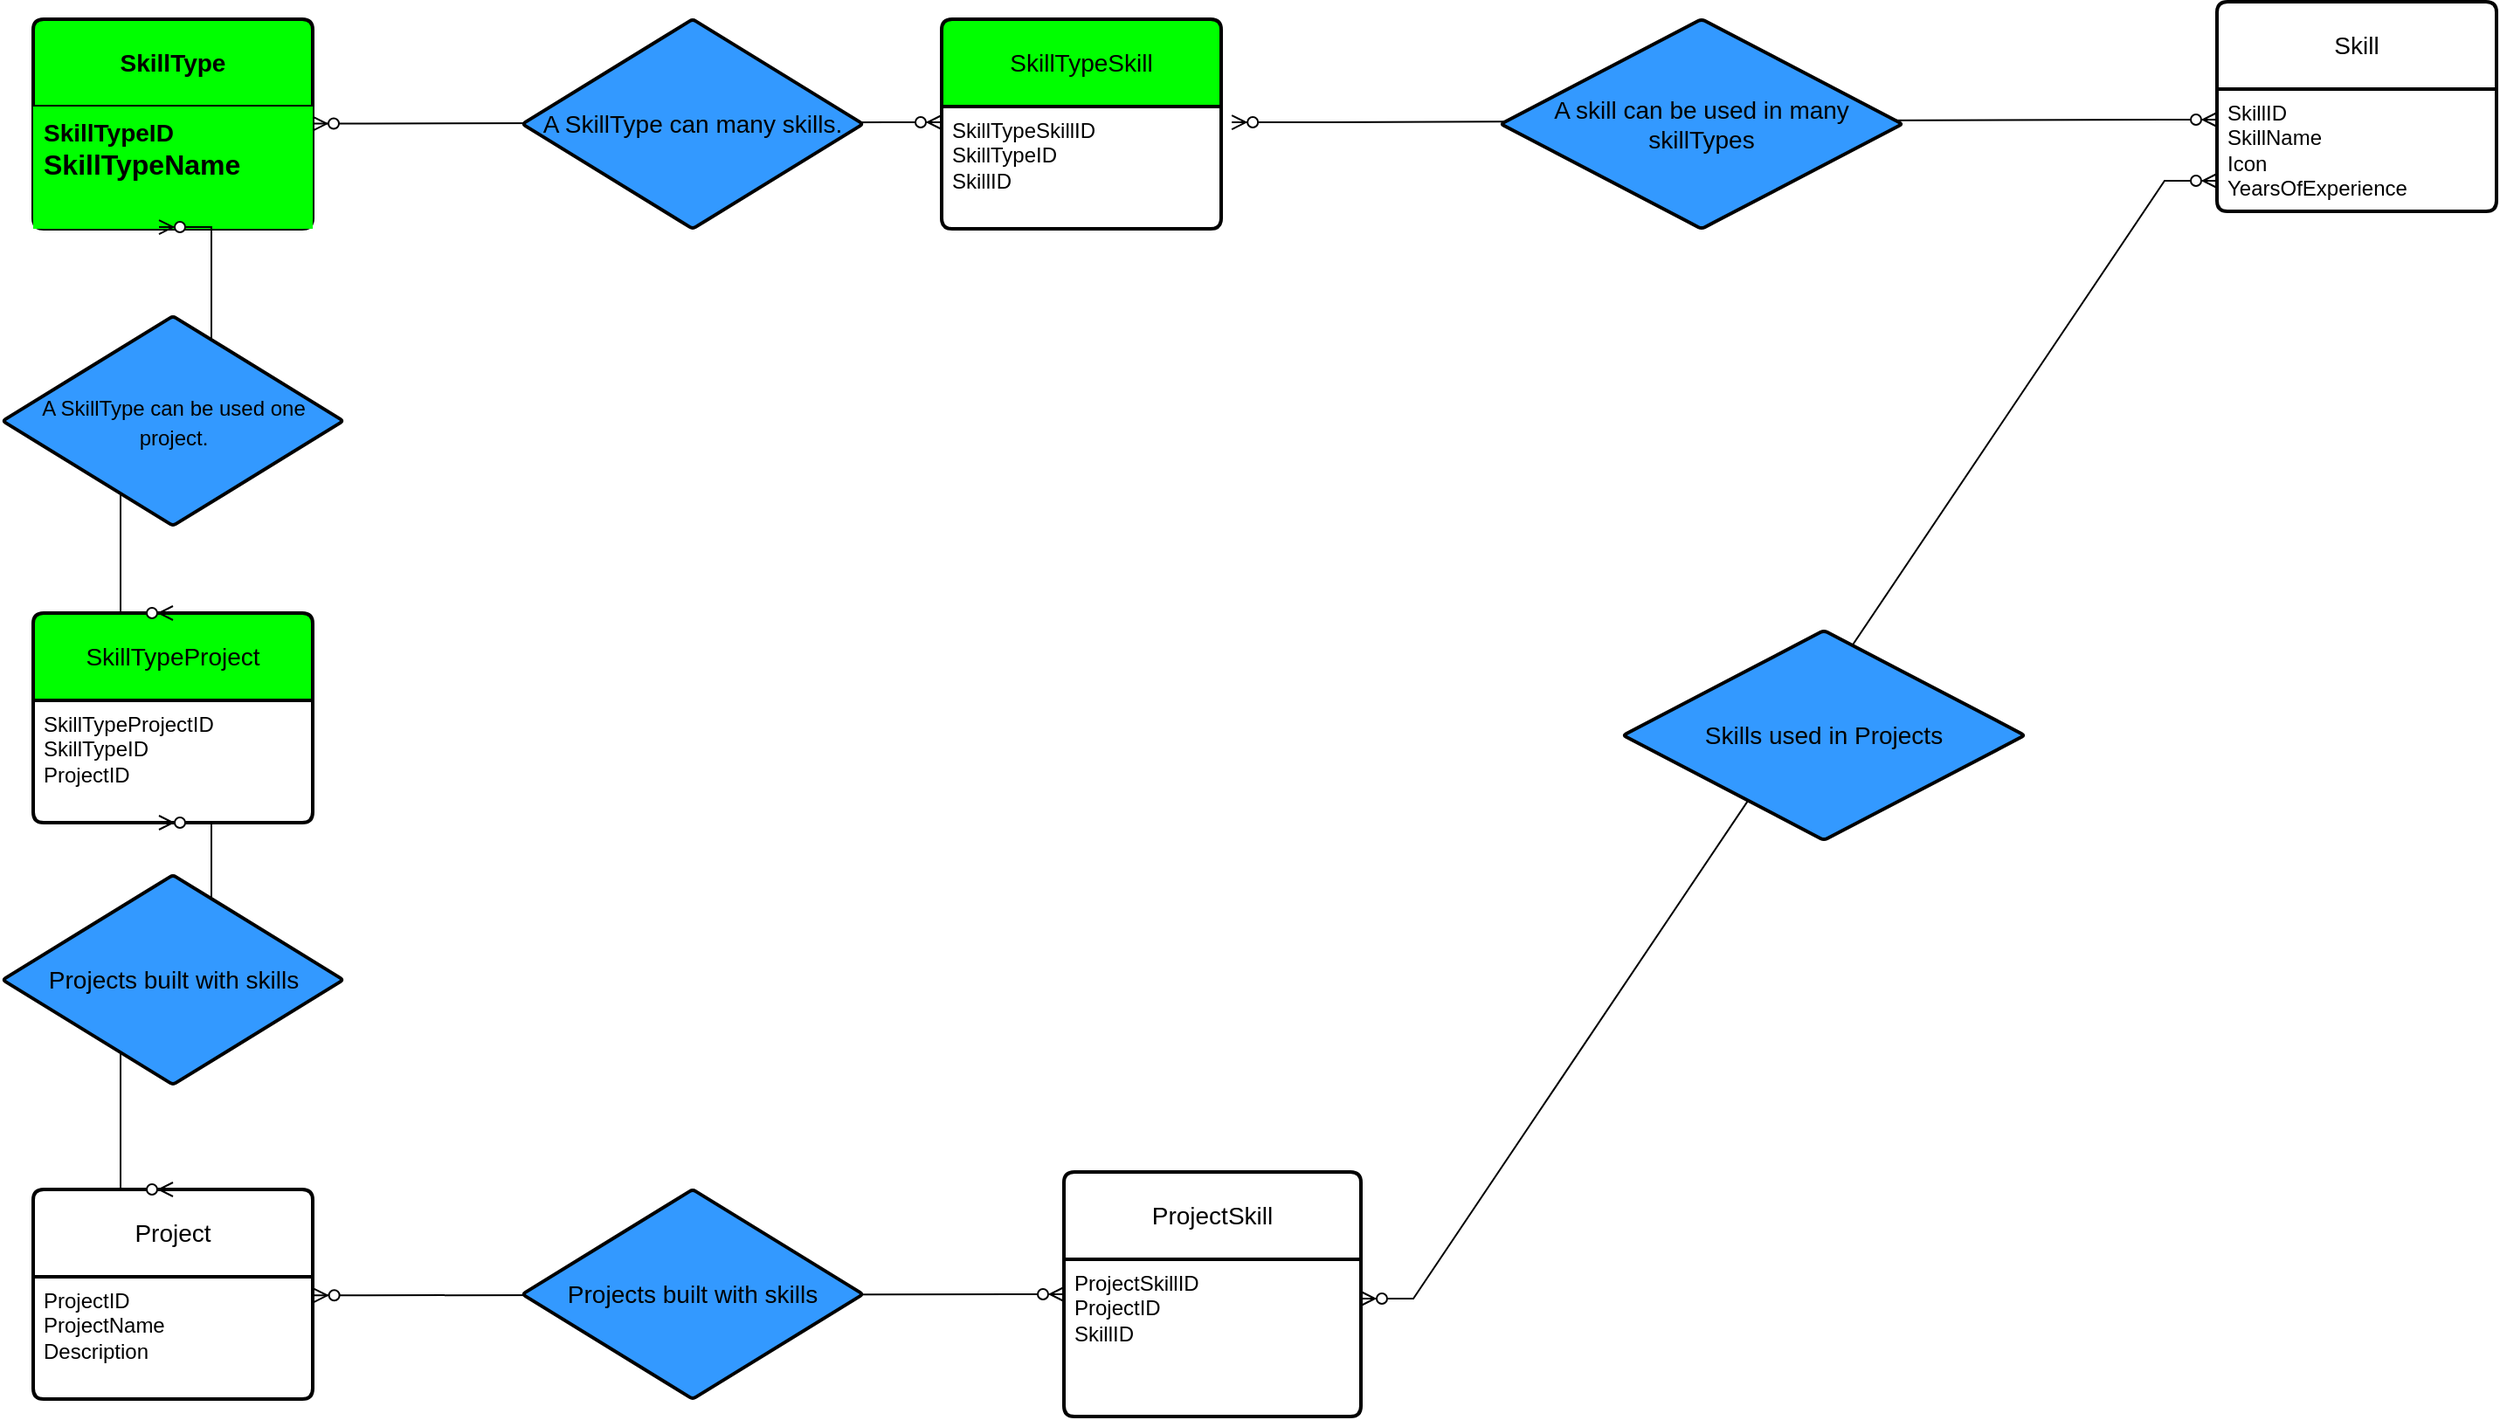 <mxfile version="24.9.0">
  <diagram id="R2lEEEUBdFMjLlhIrx00" name="Page-1">
    <mxGraphModel dx="2557" dy="1041" grid="1" gridSize="10" guides="1" tooltips="1" connect="1" arrows="1" fold="1" page="1" pageScale="1" pageWidth="850" pageHeight="1100" math="0" shadow="0" extFonts="Permanent Marker^https://fonts.googleapis.com/css?family=Permanent+Marker">
      <root>
        <mxCell id="0" />
        <mxCell id="1" parent="0" />
        <mxCell id="2te_wfa_4X3YV4hR2Sw0-1" value="Skill" style="swimlane;childLayout=stackLayout;horizontal=1;startSize=50;horizontalStack=0;rounded=1;fontSize=14;fontStyle=0;strokeWidth=2;resizeParent=0;resizeLast=1;shadow=0;dashed=0;align=center;arcSize=4;whiteSpace=wrap;html=1;" vertex="1" parent="1">
          <mxGeometry x="1260" y="50" width="160" height="120" as="geometry" />
        </mxCell>
        <mxCell id="2te_wfa_4X3YV4hR2Sw0-2" value="SkillID&lt;div&gt;SkillName&lt;/div&gt;&lt;div&gt;Icon&lt;/div&gt;&lt;div&gt;YearsOfExperience&lt;/div&gt;" style="align=left;strokeColor=none;fillColor=none;spacingLeft=4;fontSize=12;verticalAlign=top;resizable=0;rotatable=0;part=1;html=1;" vertex="1" parent="2te_wfa_4X3YV4hR2Sw0-1">
          <mxGeometry y="50" width="160" height="70" as="geometry" />
        </mxCell>
        <mxCell id="2te_wfa_4X3YV4hR2Sw0-3" value="ProjectSkill" style="swimlane;childLayout=stackLayout;horizontal=1;startSize=50;horizontalStack=0;rounded=1;fontSize=14;fontStyle=0;strokeWidth=2;resizeParent=0;resizeLast=1;shadow=0;dashed=0;align=center;arcSize=4;whiteSpace=wrap;html=1;" vertex="1" parent="1">
          <mxGeometry x="600" y="720" width="170" height="140" as="geometry" />
        </mxCell>
        <mxCell id="2te_wfa_4X3YV4hR2Sw0-4" value="ProjectSkillID&lt;div&gt;ProjectID&lt;/div&gt;&lt;div&gt;SkillID&lt;/div&gt;" style="align=left;strokeColor=none;fillColor=none;spacingLeft=4;fontSize=12;verticalAlign=top;resizable=1;rotatable=0;part=1;html=1;" vertex="1" parent="2te_wfa_4X3YV4hR2Sw0-3">
          <mxGeometry y="50" width="170" height="90" as="geometry" />
        </mxCell>
        <mxCell id="2te_wfa_4X3YV4hR2Sw0-5" value="" style="edgeStyle=entityRelationEdgeStyle;fontSize=12;html=1;endArrow=ERzeroToMany;endFill=1;startArrow=ERzeroToMany;rounded=0;entryX=0;entryY=0.25;entryDx=0;entryDy=0;exitX=1.038;exitY=0.129;exitDx=0;exitDy=0;exitPerimeter=0;" edge="1" parent="1" source="2te_wfa_4X3YV4hR2Sw0-15" target="2te_wfa_4X3YV4hR2Sw0-2">
          <mxGeometry width="100" height="100" relative="1" as="geometry">
            <mxPoint x="850" y="123" as="sourcePoint" />
            <mxPoint x="230" y="590" as="targetPoint" />
            <Array as="points">
              <mxPoint x="60" y="530" />
            </Array>
          </mxGeometry>
        </mxCell>
        <mxCell id="2te_wfa_4X3YV4hR2Sw0-10" value="Project" style="swimlane;childLayout=stackLayout;horizontal=1;startSize=50;horizontalStack=0;rounded=1;fontSize=14;fontStyle=0;strokeWidth=2;resizeParent=0;resizeLast=1;shadow=0;dashed=0;align=center;arcSize=4;whiteSpace=wrap;html=1;" vertex="1" parent="1">
          <mxGeometry x="10" y="730" width="160" height="120" as="geometry" />
        </mxCell>
        <mxCell id="2te_wfa_4X3YV4hR2Sw0-11" value="ProjectID&lt;div&gt;ProjectName&lt;/div&gt;&lt;div&gt;Description&lt;/div&gt;&lt;div&gt;&lt;br&gt;&lt;/div&gt;" style="align=left;strokeColor=none;fillColor=none;spacingLeft=4;fontSize=12;verticalAlign=top;resizable=0;rotatable=0;part=1;html=1;" vertex="1" parent="2te_wfa_4X3YV4hR2Sw0-10">
          <mxGeometry y="50" width="160" height="70" as="geometry" />
        </mxCell>
        <mxCell id="2te_wfa_4X3YV4hR2Sw0-14" value="SkillTypeSkill" style="swimlane;childLayout=stackLayout;horizontal=1;startSize=50;horizontalStack=0;rounded=1;fontSize=14;fontStyle=0;strokeWidth=2;resizeParent=0;resizeLast=1;shadow=0;dashed=0;align=center;arcSize=4;whiteSpace=wrap;html=1;fillColor=#00FF00;" vertex="1" parent="1">
          <mxGeometry x="530" y="60" width="160" height="120" as="geometry" />
        </mxCell>
        <mxCell id="2te_wfa_4X3YV4hR2Sw0-15" value="SkillTypeSkillID&lt;div&gt;SkillTypeID&lt;/div&gt;&lt;div&gt;SkillID&lt;/div&gt;" style="align=left;strokeColor=none;fillColor=none;spacingLeft=4;fontSize=12;verticalAlign=top;resizable=0;rotatable=0;part=1;html=1;" vertex="1" parent="2te_wfa_4X3YV4hR2Sw0-14">
          <mxGeometry y="50" width="160" height="70" as="geometry" />
        </mxCell>
        <mxCell id="2te_wfa_4X3YV4hR2Sw0-19" value="" style="edgeStyle=entityRelationEdgeStyle;fontSize=12;html=1;endArrow=ERzeroToMany;endFill=1;startArrow=ERzeroToMany;rounded=0;" edge="1" parent="1">
          <mxGeometry width="100" height="100" relative="1" as="geometry">
            <mxPoint x="170" y="119.76" as="sourcePoint" />
            <mxPoint x="530" y="119" as="targetPoint" />
            <Array as="points">
              <mxPoint x="-555" y="508.76" />
            </Array>
          </mxGeometry>
        </mxCell>
        <mxCell id="2te_wfa_4X3YV4hR2Sw0-20" value="&lt;b&gt;&lt;font style=&quot;font-size: 14px;&quot;&gt;SkillType&lt;/font&gt;&lt;/b&gt;" style="swimlane;childLayout=stackLayout;horizontal=1;startSize=50;horizontalStack=0;rounded=1;fontSize=14;fontStyle=0;strokeWidth=2;resizeParent=0;resizeLast=1;shadow=0;dashed=0;align=center;arcSize=4;whiteSpace=wrap;html=1;fillColor=#00FF00;" vertex="1" parent="1">
          <mxGeometry x="10" y="60" width="160" height="120" as="geometry" />
        </mxCell>
        <mxCell id="2te_wfa_4X3YV4hR2Sw0-21" value="&lt;b&gt;&lt;font style=&quot;font-size: 14px;&quot;&gt;SkillTypeID&lt;/font&gt;&lt;/b&gt;&lt;div&gt;&lt;b&gt;&lt;font size=&quot;3&quot;&gt;SkillTypeName&lt;/font&gt;&lt;/b&gt;&lt;/div&gt;" style="align=left;strokeColor=none;fillColor=#00FF00;spacingLeft=4;fontSize=12;verticalAlign=top;resizable=0;rotatable=0;part=1;html=1;" vertex="1" parent="2te_wfa_4X3YV4hR2Sw0-20">
          <mxGeometry y="50" width="160" height="70" as="geometry" />
        </mxCell>
        <mxCell id="2te_wfa_4X3YV4hR2Sw0-34" value="" style="edgeStyle=entityRelationEdgeStyle;fontSize=12;html=1;endArrow=ERzeroToMany;endFill=1;startArrow=ERzeroToMany;rounded=0;exitX=1.002;exitY=0.152;exitDx=0;exitDy=0;exitPerimeter=0;" edge="1" parent="1" source="2te_wfa_4X3YV4hR2Sw0-11">
          <mxGeometry width="100" height="100" relative="1" as="geometry">
            <mxPoint x="190" y="789.47" as="sourcePoint" />
            <mxPoint x="600" y="790" as="targetPoint" />
            <Array as="points">
              <mxPoint x="-535" y="1178.47" />
            </Array>
          </mxGeometry>
        </mxCell>
        <mxCell id="2te_wfa_4X3YV4hR2Sw0-33" value="A SkillType can many skills." style="rhombus;whiteSpace=wrap;html=1;fontSize=14;fontStyle=0;startSize=50;rounded=1;strokeWidth=2;shadow=0;dashed=0;arcSize=4;fillColor=#3399FF;" vertex="1" parent="1">
          <mxGeometry x="290" y="60" width="195" height="120" as="geometry" />
        </mxCell>
        <mxCell id="2te_wfa_4X3YV4hR2Sw0-35" value="SkillTypeProject" style="swimlane;childLayout=stackLayout;horizontal=1;startSize=50;horizontalStack=0;rounded=1;fontSize=14;fontStyle=0;strokeWidth=2;resizeParent=0;resizeLast=1;shadow=0;dashed=0;align=center;arcSize=4;whiteSpace=wrap;html=1;fillColor=#00FF00;" vertex="1" parent="1">
          <mxGeometry x="10" y="400" width="160" height="120" as="geometry" />
        </mxCell>
        <mxCell id="2te_wfa_4X3YV4hR2Sw0-36" value="SkillTypeProjectID&lt;div&gt;SkillTypeID&lt;/div&gt;&lt;div&gt;ProjectID&lt;/div&gt;" style="align=left;strokeColor=none;fillColor=none;spacingLeft=4;fontSize=12;verticalAlign=top;resizable=0;rotatable=0;part=1;html=1;" vertex="1" parent="2te_wfa_4X3YV4hR2Sw0-35">
          <mxGeometry y="50" width="160" height="70" as="geometry" />
        </mxCell>
        <mxCell id="2te_wfa_4X3YV4hR2Sw0-38" value="" style="edgeStyle=entityRelationEdgeStyle;fontSize=12;html=1;endArrow=ERzeroToMany;endFill=1;startArrow=ERzeroToMany;rounded=0;entryX=0;entryY=0.75;entryDx=0;entryDy=0;exitX=1;exitY=0.25;exitDx=0;exitDy=0;" edge="1" parent="1" source="2te_wfa_4X3YV4hR2Sw0-4" target="2te_wfa_4X3YV4hR2Sw0-2">
          <mxGeometry width="100" height="100" relative="1" as="geometry">
            <mxPoint x="828" y="801" as="sourcePoint" />
            <mxPoint x="1130" y="700" as="targetPoint" />
            <Array as="points">
              <mxPoint x="780" y="790" />
              <mxPoint x="1120" y="640" />
            </Array>
          </mxGeometry>
        </mxCell>
        <mxCell id="2te_wfa_4X3YV4hR2Sw0-30" value="A skill can be used in many skillTypes" style="rhombus;whiteSpace=wrap;html=1;fontSize=14;fontStyle=0;startSize=50;rounded=1;strokeWidth=2;shadow=0;dashed=0;arcSize=4;resize=1;fillColor=#3399FF;" vertex="1" parent="1">
          <mxGeometry x="850" y="60" width="230" height="120" as="geometry" />
        </mxCell>
        <mxCell id="2te_wfa_4X3YV4hR2Sw0-8" value="Projects built with skills" style="rhombus;whiteSpace=wrap;html=1;fontSize=14;fontStyle=0;startSize=50;rounded=1;strokeWidth=2;shadow=0;dashed=0;arcSize=4;fillColor=#3399FF;" vertex="1" parent="1">
          <mxGeometry x="290" y="730" width="195" height="120" as="geometry" />
        </mxCell>
        <mxCell id="2te_wfa_4X3YV4hR2Sw0-6" value="Skills used in Projects" style="rhombus;whiteSpace=wrap;html=1;fontSize=14;fontStyle=0;startSize=50;rounded=1;strokeWidth=2;shadow=0;dashed=0;arcSize=4;resize=1;fillColor=#3399FF;" vertex="1" parent="1">
          <mxGeometry x="920" y="410" width="230" height="120" as="geometry" />
        </mxCell>
        <mxCell id="2te_wfa_4X3YV4hR2Sw0-44" value="" style="edgeStyle=entityRelationEdgeStyle;fontSize=12;html=1;endArrow=ERzeroToMany;endFill=1;startArrow=ERzeroToMany;rounded=0;exitX=0.45;exitY=0.986;exitDx=0;exitDy=0;exitPerimeter=0;entryX=0.5;entryY=0;entryDx=0;entryDy=0;" edge="1" parent="1" source="2te_wfa_4X3YV4hR2Sw0-21" target="2te_wfa_4X3YV4hR2Sw0-35">
          <mxGeometry width="100" height="100" relative="1" as="geometry">
            <mxPoint x="290" y="370.76" as="sourcePoint" />
            <mxPoint x="650" y="370" as="targetPoint" />
            <Array as="points">
              <mxPoint x="-435" y="759.76" />
            </Array>
          </mxGeometry>
        </mxCell>
        <mxCell id="2te_wfa_4X3YV4hR2Sw0-41" value="&lt;font style=&quot;font-size: 12px;&quot;&gt;A SkillType can be used one project.&lt;/font&gt;" style="rhombus;whiteSpace=wrap;html=1;fontSize=14;fontStyle=0;startSize=50;rounded=1;strokeWidth=2;shadow=0;dashed=0;arcSize=4;fillColor=#3399FF;" vertex="1" parent="1">
          <mxGeometry x="-7.5" y="230" width="195" height="120" as="geometry" />
        </mxCell>
        <mxCell id="2te_wfa_4X3YV4hR2Sw0-45" value="" style="edgeStyle=entityRelationEdgeStyle;fontSize=12;html=1;endArrow=ERzeroToMany;endFill=1;startArrow=ERzeroToMany;rounded=0;exitX=0.45;exitY=0.986;exitDx=0;exitDy=0;exitPerimeter=0;" edge="1" parent="1">
          <mxGeometry width="100" height="100" relative="1" as="geometry">
            <mxPoint x="82" y="520" as="sourcePoint" />
            <mxPoint x="90" y="730" as="targetPoint" />
            <Array as="points">
              <mxPoint x="-435" y="1100.76" />
            </Array>
          </mxGeometry>
        </mxCell>
        <mxCell id="2te_wfa_4X3YV4hR2Sw0-42" value="Projects built with skills" style="rhombus;whiteSpace=wrap;html=1;fontSize=14;fontStyle=0;startSize=50;rounded=1;strokeWidth=2;shadow=0;dashed=0;arcSize=4;fillColor=#3399FF;" vertex="1" parent="1">
          <mxGeometry x="-7.5" y="550" width="195" height="120" as="geometry" />
        </mxCell>
      </root>
    </mxGraphModel>
  </diagram>
</mxfile>
